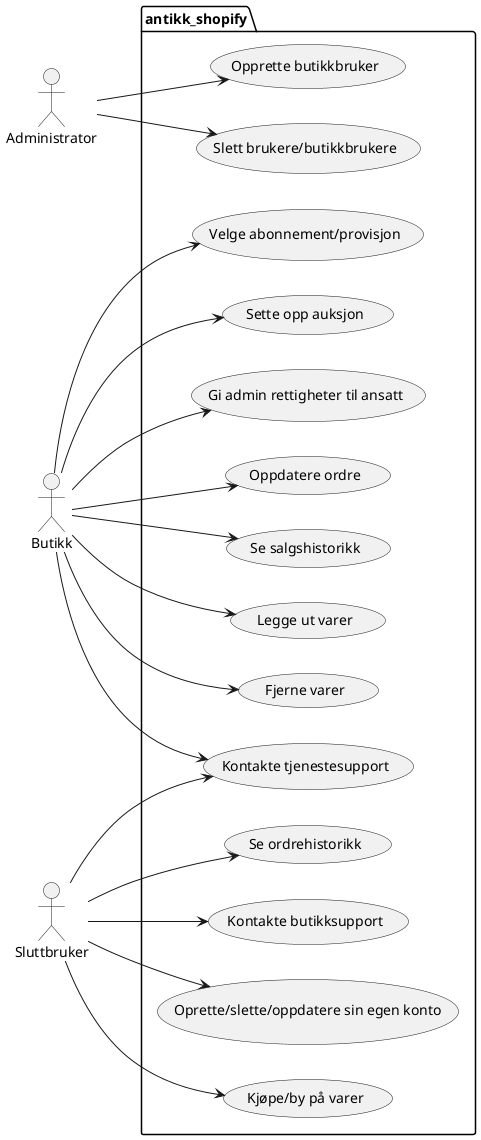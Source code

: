 @startuml antikk shopify
left to right direction
/' Adminstrator har alle rettigheter andre brukere har '/
/' UCA - use case administator'/
/' UCB - use case butikk'/
/' UCS - use case sluttbruker'/

package antikk_shopify{
  /' Usecases for en administator  '/
  usecase "Opprette butikkbruker" as UCA1
  usecase "Slett brukere/butikkbrukere" as UCA2

  /' Usecases for en butikk  '/
  usecase "Velge abonnement/provisjon" as UCB1
  usecase "Sette opp auksjon" as UCB2
  usecase "Gi admin rettigheter til ansatt" as UCB3
  usecase "Oppdatere ordre" as UCB4
  usecase "Se salgshistorikk" as UCB5
  usecase "Kontakte tjenestesupport" as UCB6
  usecase "Legge ut varer" as UCB7
  usecase "Fjerne varer" as UCB8

  /' Usecases for en sluttbruker '/
  usecase "Oprette/slette/oppdatere sin egen konto" as UCS1
  usecase "Kjøpe/by på varer" as UCS2
  usecase "Se ordrehistorikk" as UCS3
  usecase "Søke/Filtrere varer" as UCS4
  usecase "Kontakte butikksupport" as UCS4
}

:Administrator: --> UCA1
:Administrator: --> UCA2

:Butikk: --> UCB1
:Butikk: --> UCB2
:Butikk: --> UCB3
:Butikk: --> UCB4
:Butikk: --> UCB5
:Butikk: --> UCB6
:Butikk: --> UCB7
:Butikk: --> UCB8

:Sluttbruker: --> UCS1
:Sluttbruker: --> UCS2
:Sluttbruker: --> UCS3
:Sluttbruker: --> UCS4
:Sluttbruker: --> UCB6
@enduml
